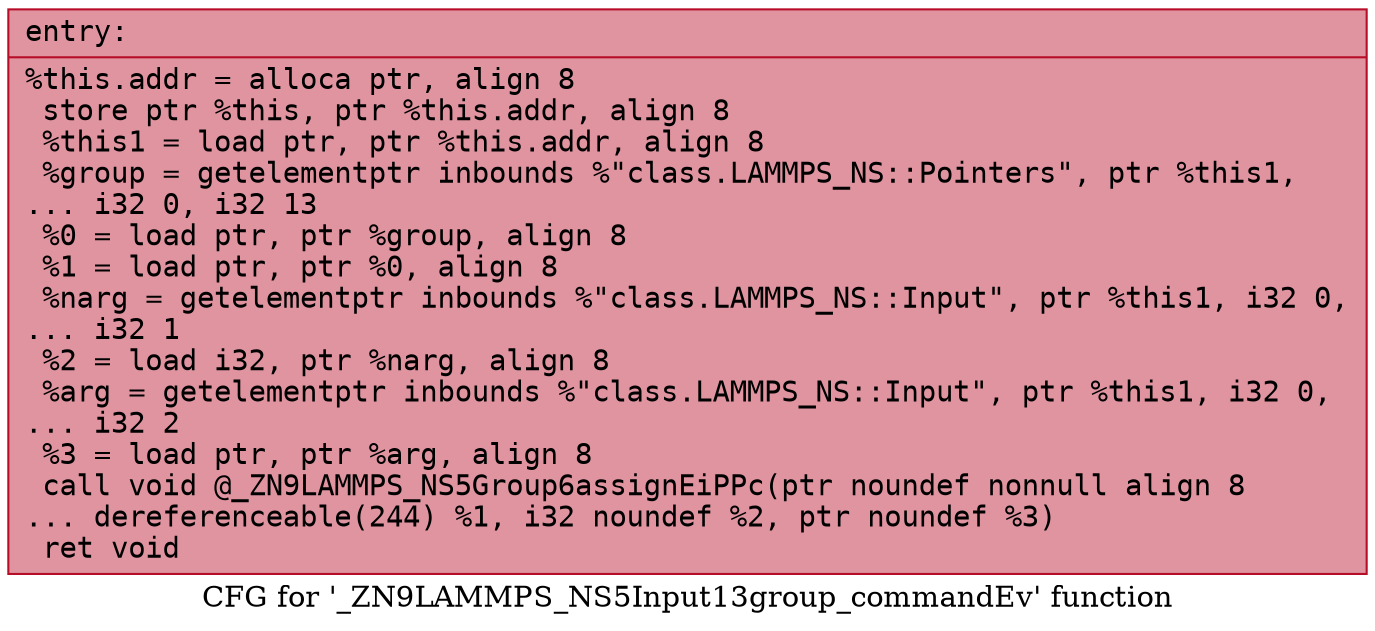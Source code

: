 digraph "CFG for '_ZN9LAMMPS_NS5Input13group_commandEv' function" {
	label="CFG for '_ZN9LAMMPS_NS5Input13group_commandEv' function";

	Node0x5628736e7100 [shape=record,color="#b70d28ff", style=filled, fillcolor="#b70d2870" fontname="Courier",label="{entry:\l|  %this.addr = alloca ptr, align 8\l  store ptr %this, ptr %this.addr, align 8\l  %this1 = load ptr, ptr %this.addr, align 8\l  %group = getelementptr inbounds %\"class.LAMMPS_NS::Pointers\", ptr %this1,\l... i32 0, i32 13\l  %0 = load ptr, ptr %group, align 8\l  %1 = load ptr, ptr %0, align 8\l  %narg = getelementptr inbounds %\"class.LAMMPS_NS::Input\", ptr %this1, i32 0,\l... i32 1\l  %2 = load i32, ptr %narg, align 8\l  %arg = getelementptr inbounds %\"class.LAMMPS_NS::Input\", ptr %this1, i32 0,\l... i32 2\l  %3 = load ptr, ptr %arg, align 8\l  call void @_ZN9LAMMPS_NS5Group6assignEiPPc(ptr noundef nonnull align 8\l... dereferenceable(244) %1, i32 noundef %2, ptr noundef %3)\l  ret void\l}"];
}
